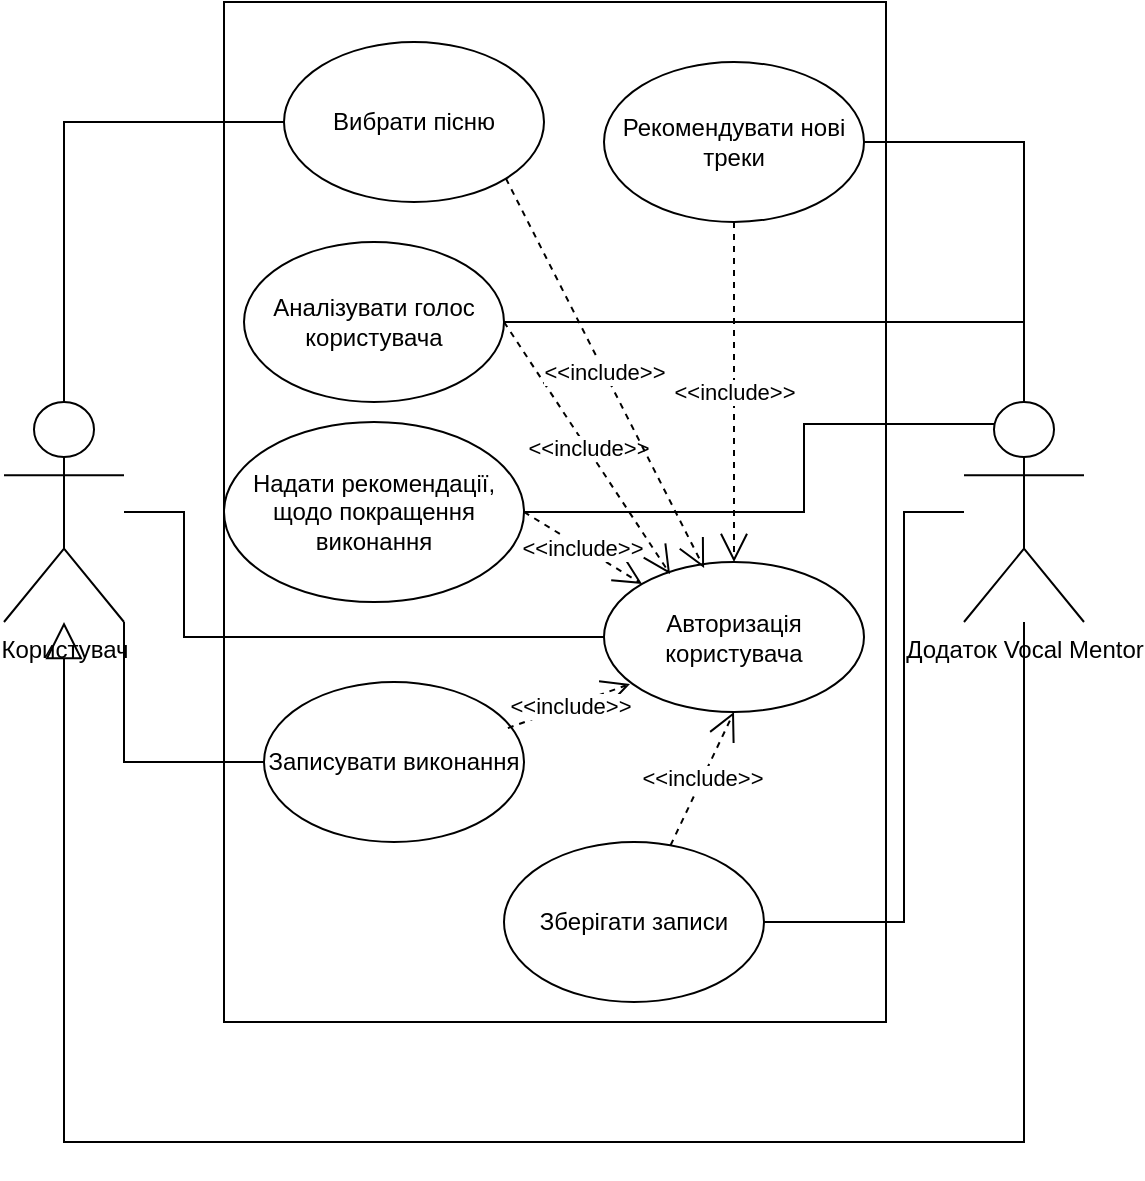 <mxfile version="21.8.2" type="device">
  <diagram name="Страница — 1" id="lKLBAexMCGa4Zu8le25z">
    <mxGraphModel dx="1194" dy="760" grid="1" gridSize="10" guides="1" tooltips="1" connect="1" arrows="1" fold="1" page="1" pageScale="1" pageWidth="827" pageHeight="1169" math="0" shadow="0">
      <root>
        <mxCell id="0" />
        <mxCell id="1" parent="0" />
        <mxCell id="nKFnnqSKy3vhAqCHWlYq-7" value="" style="rounded=0;whiteSpace=wrap;html=1;" parent="1" vertex="1">
          <mxGeometry x="280" y="420" width="331" height="510" as="geometry" />
        </mxCell>
        <mxCell id="nKFnnqSKy3vhAqCHWlYq-8" value="Авторизація користувача" style="ellipse;whiteSpace=wrap;html=1;" parent="1" vertex="1">
          <mxGeometry x="470" y="700" width="130" height="75" as="geometry" />
        </mxCell>
        <mxCell id="nU0K5E1KVcFv0A2Wilpd-1" value="Користувач" style="shape=umlActor;verticalLabelPosition=bottom;verticalAlign=top;html=1;outlineConnect=0;" vertex="1" parent="1">
          <mxGeometry x="170" y="620" width="60" height="110" as="geometry" />
        </mxCell>
        <mxCell id="nU0K5E1KVcFv0A2Wilpd-5" value="Додаток&amp;nbsp;Vocal Mentor" style="shape=umlActor;verticalLabelPosition=bottom;verticalAlign=top;html=1;outlineConnect=0;" vertex="1" parent="1">
          <mxGeometry x="650" y="620" width="60" height="110" as="geometry" />
        </mxCell>
        <mxCell id="nU0K5E1KVcFv0A2Wilpd-6" value="Вибрати пісню" style="ellipse;whiteSpace=wrap;html=1;" vertex="1" parent="1">
          <mxGeometry x="310" y="440" width="130" height="80" as="geometry" />
        </mxCell>
        <mxCell id="nU0K5E1KVcFv0A2Wilpd-7" value="Аналізувати голос користувача" style="ellipse;whiteSpace=wrap;html=1;" vertex="1" parent="1">
          <mxGeometry x="290" y="540" width="130" height="80" as="geometry" />
        </mxCell>
        <mxCell id="nU0K5E1KVcFv0A2Wilpd-8" value="Надати рекомендації,&lt;br&gt;щодо покращення виконання" style="ellipse;whiteSpace=wrap;html=1;" vertex="1" parent="1">
          <mxGeometry x="280" y="630" width="150" height="90" as="geometry" />
        </mxCell>
        <mxCell id="nU0K5E1KVcFv0A2Wilpd-9" value="Записувати виконання" style="ellipse;whiteSpace=wrap;html=1;" vertex="1" parent="1">
          <mxGeometry x="300" y="760" width="130" height="80" as="geometry" />
        </mxCell>
        <mxCell id="nU0K5E1KVcFv0A2Wilpd-10" value="Зберігати записи" style="ellipse;whiteSpace=wrap;html=1;" vertex="1" parent="1">
          <mxGeometry x="420" y="840" width="130" height="80" as="geometry" />
        </mxCell>
        <mxCell id="nU0K5E1KVcFv0A2Wilpd-11" value="Рекомендувати нові треки" style="ellipse;whiteSpace=wrap;html=1;" vertex="1" parent="1">
          <mxGeometry x="470" y="450" width="130" height="80" as="geometry" />
        </mxCell>
        <mxCell id="nU0K5E1KVcFv0A2Wilpd-14" value="" style="endArrow=block;endSize=16;endFill=0;html=1;rounded=0;" edge="1" parent="1" source="nU0K5E1KVcFv0A2Wilpd-5" target="nU0K5E1KVcFv0A2Wilpd-1">
          <mxGeometry width="160" relative="1" as="geometry">
            <mxPoint x="330" y="740" as="sourcePoint" />
            <mxPoint x="490" y="740" as="targetPoint" />
            <Array as="points">
              <mxPoint x="680" y="990" />
              <mxPoint x="410" y="990" />
              <mxPoint x="200" y="990" />
            </Array>
          </mxGeometry>
        </mxCell>
        <mxCell id="nU0K5E1KVcFv0A2Wilpd-15" value="" style="endArrow=none;html=1;edgeStyle=orthogonalEdgeStyle;rounded=0;entryX=0;entryY=0.5;entryDx=0;entryDy=0;" edge="1" parent="1" source="nU0K5E1KVcFv0A2Wilpd-1" target="nKFnnqSKy3vhAqCHWlYq-8">
          <mxGeometry relative="1" as="geometry">
            <mxPoint x="330" y="740" as="sourcePoint" />
            <mxPoint x="490" y="740" as="targetPoint" />
            <Array as="points">
              <mxPoint x="260" y="675" />
              <mxPoint x="260" y="738" />
            </Array>
          </mxGeometry>
        </mxCell>
        <mxCell id="nU0K5E1KVcFv0A2Wilpd-18" value="&amp;lt;&amp;lt;include&amp;gt;&amp;gt;" style="endArrow=open;endSize=12;dashed=1;html=1;rounded=0;entryX=0.5;entryY=1;entryDx=0;entryDy=0;" edge="1" parent="1" source="nU0K5E1KVcFv0A2Wilpd-10" target="nKFnnqSKy3vhAqCHWlYq-8">
          <mxGeometry width="160" relative="1" as="geometry">
            <mxPoint x="330" y="740" as="sourcePoint" />
            <mxPoint x="490" y="740" as="targetPoint" />
          </mxGeometry>
        </mxCell>
        <mxCell id="nU0K5E1KVcFv0A2Wilpd-21" value="&amp;lt;&amp;lt;include&amp;gt;&amp;gt;" style="endArrow=open;endSize=12;dashed=1;html=1;rounded=0;exitX=0.938;exitY=0.288;exitDx=0;exitDy=0;exitPerimeter=0;entryX=0.1;entryY=0.813;entryDx=0;entryDy=0;entryPerimeter=0;" edge="1" parent="1" source="nU0K5E1KVcFv0A2Wilpd-9" target="nKFnnqSKy3vhAqCHWlYq-8">
          <mxGeometry width="160" relative="1" as="geometry">
            <mxPoint x="330" y="740" as="sourcePoint" />
            <mxPoint x="490" y="740" as="targetPoint" />
          </mxGeometry>
        </mxCell>
        <mxCell id="nU0K5E1KVcFv0A2Wilpd-22" value="&amp;lt;&amp;lt;include&amp;gt;&amp;gt;" style="endArrow=open;endSize=12;dashed=1;html=1;rounded=0;exitX=1;exitY=0.5;exitDx=0;exitDy=0;entryX=0;entryY=0;entryDx=0;entryDy=0;" edge="1" parent="1" source="nU0K5E1KVcFv0A2Wilpd-8" target="nKFnnqSKy3vhAqCHWlYq-8">
          <mxGeometry width="160" relative="1" as="geometry">
            <mxPoint x="330" y="740" as="sourcePoint" />
            <mxPoint x="490" y="740" as="targetPoint" />
          </mxGeometry>
        </mxCell>
        <mxCell id="nU0K5E1KVcFv0A2Wilpd-23" value="&amp;lt;&amp;lt;include&amp;gt;&amp;gt;" style="endArrow=open;endSize=12;dashed=1;html=1;rounded=0;exitX=1;exitY=0.5;exitDx=0;exitDy=0;entryX=0.254;entryY=0.08;entryDx=0;entryDy=0;entryPerimeter=0;" edge="1" parent="1" source="nU0K5E1KVcFv0A2Wilpd-7" target="nKFnnqSKy3vhAqCHWlYq-8">
          <mxGeometry width="160" relative="1" as="geometry">
            <mxPoint x="330" y="740" as="sourcePoint" />
            <mxPoint x="490" y="740" as="targetPoint" />
          </mxGeometry>
        </mxCell>
        <mxCell id="nU0K5E1KVcFv0A2Wilpd-24" value="&amp;lt;&amp;lt;include&amp;gt;&amp;gt;" style="endArrow=open;endSize=12;dashed=1;html=1;rounded=0;exitX=1;exitY=1;exitDx=0;exitDy=0;entryX=0.385;entryY=0.04;entryDx=0;entryDy=0;entryPerimeter=0;" edge="1" parent="1" source="nU0K5E1KVcFv0A2Wilpd-6" target="nKFnnqSKy3vhAqCHWlYq-8">
          <mxGeometry width="160" relative="1" as="geometry">
            <mxPoint x="330" y="740" as="sourcePoint" />
            <mxPoint x="490" y="740" as="targetPoint" />
          </mxGeometry>
        </mxCell>
        <mxCell id="nU0K5E1KVcFv0A2Wilpd-25" value="&amp;lt;&amp;lt;include&amp;gt;&amp;gt;" style="endArrow=open;endSize=12;dashed=1;html=1;rounded=0;exitX=0.5;exitY=1;exitDx=0;exitDy=0;entryX=0.5;entryY=0;entryDx=0;entryDy=0;" edge="1" parent="1" source="nU0K5E1KVcFv0A2Wilpd-11" target="nKFnnqSKy3vhAqCHWlYq-8">
          <mxGeometry width="160" relative="1" as="geometry">
            <mxPoint x="330" y="740" as="sourcePoint" />
            <mxPoint x="490" y="740" as="targetPoint" />
          </mxGeometry>
        </mxCell>
        <mxCell id="nU0K5E1KVcFv0A2Wilpd-26" value="" style="endArrow=none;html=1;edgeStyle=orthogonalEdgeStyle;rounded=0;entryX=0;entryY=0.5;entryDx=0;entryDy=0;exitX=0.5;exitY=0;exitDx=0;exitDy=0;exitPerimeter=0;" edge="1" parent="1" source="nU0K5E1KVcFv0A2Wilpd-1" target="nU0K5E1KVcFv0A2Wilpd-6">
          <mxGeometry relative="1" as="geometry">
            <mxPoint x="330" y="740" as="sourcePoint" />
            <mxPoint x="490" y="740" as="targetPoint" />
            <Array as="points">
              <mxPoint x="200" y="480" />
            </Array>
          </mxGeometry>
        </mxCell>
        <mxCell id="nU0K5E1KVcFv0A2Wilpd-29" value="" style="endArrow=none;html=1;edgeStyle=orthogonalEdgeStyle;rounded=0;entryX=0;entryY=0.5;entryDx=0;entryDy=0;exitX=1;exitY=1;exitDx=0;exitDy=0;exitPerimeter=0;" edge="1" parent="1" source="nU0K5E1KVcFv0A2Wilpd-1" target="nU0K5E1KVcFv0A2Wilpd-9">
          <mxGeometry relative="1" as="geometry">
            <mxPoint x="330" y="740" as="sourcePoint" />
            <mxPoint x="490" y="740" as="targetPoint" />
          </mxGeometry>
        </mxCell>
        <mxCell id="nU0K5E1KVcFv0A2Wilpd-32" value="" style="endArrow=none;html=1;edgeStyle=orthogonalEdgeStyle;rounded=0;entryX=1;entryY=0.5;entryDx=0;entryDy=0;" edge="1" parent="1" source="nU0K5E1KVcFv0A2Wilpd-5" target="nU0K5E1KVcFv0A2Wilpd-10">
          <mxGeometry relative="1" as="geometry">
            <mxPoint x="640" y="690" as="sourcePoint" />
            <mxPoint x="490" y="740" as="targetPoint" />
            <Array as="points">
              <mxPoint x="620" y="675" />
              <mxPoint x="620" y="880" />
            </Array>
          </mxGeometry>
        </mxCell>
        <mxCell id="nU0K5E1KVcFv0A2Wilpd-35" value="" style="endArrow=none;html=1;edgeStyle=orthogonalEdgeStyle;rounded=0;exitX=1;exitY=0.5;exitDx=0;exitDy=0;entryX=0.5;entryY=0;entryDx=0;entryDy=0;entryPerimeter=0;" edge="1" parent="1" source="nU0K5E1KVcFv0A2Wilpd-11" target="nU0K5E1KVcFv0A2Wilpd-5">
          <mxGeometry relative="1" as="geometry">
            <mxPoint x="330" y="740" as="sourcePoint" />
            <mxPoint x="490" y="740" as="targetPoint" />
          </mxGeometry>
        </mxCell>
        <mxCell id="nU0K5E1KVcFv0A2Wilpd-38" value="" style="endArrow=none;html=1;edgeStyle=orthogonalEdgeStyle;rounded=0;exitX=1;exitY=0.5;exitDx=0;exitDy=0;entryX=0.25;entryY=0.1;entryDx=0;entryDy=0;entryPerimeter=0;" edge="1" parent="1" source="nU0K5E1KVcFv0A2Wilpd-8" target="nU0K5E1KVcFv0A2Wilpd-5">
          <mxGeometry relative="1" as="geometry">
            <mxPoint x="330" y="740" as="sourcePoint" />
            <mxPoint x="490" y="740" as="targetPoint" />
            <Array as="points">
              <mxPoint x="570" y="675" />
              <mxPoint x="570" y="631" />
            </Array>
          </mxGeometry>
        </mxCell>
        <mxCell id="nU0K5E1KVcFv0A2Wilpd-41" value="" style="endArrow=none;html=1;edgeStyle=orthogonalEdgeStyle;rounded=0;exitX=1;exitY=0.5;exitDx=0;exitDy=0;entryX=0.5;entryY=0;entryDx=0;entryDy=0;entryPerimeter=0;" edge="1" parent="1" source="nU0K5E1KVcFv0A2Wilpd-7" target="nU0K5E1KVcFv0A2Wilpd-5">
          <mxGeometry relative="1" as="geometry">
            <mxPoint x="330" y="740" as="sourcePoint" />
            <mxPoint x="490" y="740" as="targetPoint" />
          </mxGeometry>
        </mxCell>
      </root>
    </mxGraphModel>
  </diagram>
</mxfile>
